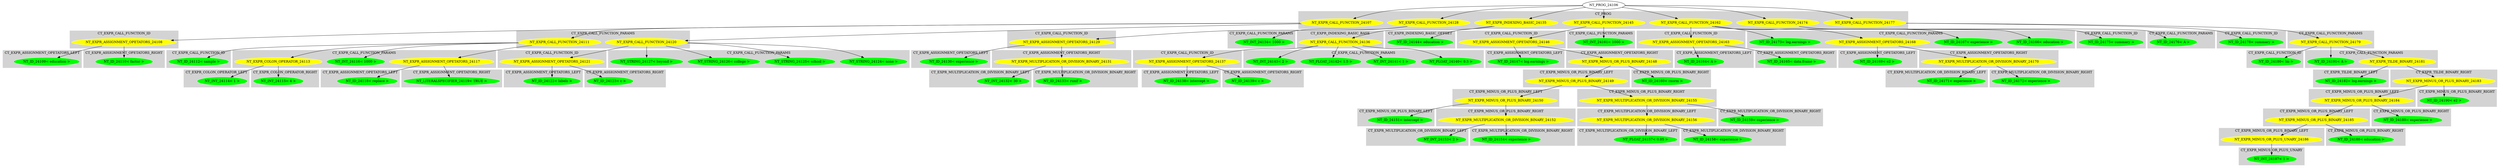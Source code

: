 digraph {

subgraph cluster0 {
 node [style=filled,color=white];
 style=filled;
 color=lightgrey;
 label = "CT_PROG";

"NT_EXPR_CALL_FUNCTION_24107"
 [fillcolor = yellow]
"NT_EXPR_CALL_FUNCTION_24128"
 [fillcolor = yellow]
"NT_EXPR_INDEXING_BASIC_24135"
 [fillcolor = yellow]
"NT_EXPR_CALL_FUNCTION_24145"
 [fillcolor = yellow]
"NT_EXPR_CALL_FUNCTION_24162"
 [fillcolor = yellow]
"NT_EXPR_CALL_FUNCTION_24174"
 [fillcolor = yellow]
"NT_EXPR_CALL_FUNCTION_24177"
 [fillcolor = yellow]
}
"NT_PROG_24106"->"NT_EXPR_CALL_FUNCTION_24107"
subgraph cluster1 {
 node [style=filled,color=white];
 style=filled;
 color=lightgrey;
 label = "CT_EXPR_CALL_FUNCTION_ID";

"NT_EXPR_ASSIGNMENT_OPETATORS_24108"
 [fillcolor = yellow]
}
subgraph cluster2 {
 node [style=filled,color=white];
 style=filled;
 color=lightgrey;
 label = "CT_EXPR_CALL_FUNCTION_PARAMS";

"NT_EXPR_CALL_FUNCTION_24111"
 [fillcolor = yellow]
"NT_EXPR_CALL_FUNCTION_24120"
 [fillcolor = yellow]
}
"NT_EXPR_CALL_FUNCTION_24107"->"NT_EXPR_ASSIGNMENT_OPETATORS_24108"
subgraph cluster3 {
 node [style=filled,color=white];
 style=filled;
 color=lightgrey;
 label = "CT_EXPR_ASSIGNMENT_OPETATORS_LEFT";

"NT_ID_24109< education >"
 [fillcolor = green]
}
subgraph cluster4 {
 node [style=filled,color=white];
 style=filled;
 color=lightgrey;
 label = "CT_EXPR_ASSIGNMENT_OPETATORS_RIGHT";

"NT_ID_24110< factor >"
 [fillcolor = green]
}
"NT_EXPR_ASSIGNMENT_OPETATORS_24108"->"NT_ID_24109< education >"
"NT_EXPR_ASSIGNMENT_OPETATORS_24108"->"NT_ID_24110< factor >"
"NT_EXPR_CALL_FUNCTION_24107"->"NT_EXPR_CALL_FUNCTION_24111"
subgraph cluster5 {
 node [style=filled,color=white];
 style=filled;
 color=lightgrey;
 label = "CT_EXPR_CALL_FUNCTION_ID";

"NT_ID_24112< sample >"
 [fillcolor = green]
}
subgraph cluster6 {
 node [style=filled,color=white];
 style=filled;
 color=lightgrey;
 label = "CT_EXPR_CALL_FUNCTION_PARAMS";

"NT_EXPR_COLON_OPERATOR_24113"
 [fillcolor = yellow]
"NT_INT_24116< 1000 >"
 [fillcolor = green]
"NT_EXPR_ASSIGNMENT_OPETATORS_24117"
 [fillcolor = yellow]
}
"NT_EXPR_CALL_FUNCTION_24111"->"NT_ID_24112< sample >"
"NT_EXPR_CALL_FUNCTION_24111"->"NT_EXPR_COLON_OPERATOR_24113"
subgraph cluster7 {
 node [style=filled,color=white];
 style=filled;
 color=lightgrey;
 label = "CT_EXPR_COLON_OPERATOR_LEFT";

"NT_INT_24114< 1 >"
 [fillcolor = green]
}
subgraph cluster8 {
 node [style=filled,color=white];
 style=filled;
 color=lightgrey;
 label = "CT_EXPR_COLON_OPERATOR_RIGHT";

"NT_INT_24115< 4 >"
 [fillcolor = green]
}
"NT_EXPR_COLON_OPERATOR_24113"->"NT_INT_24114< 1 >"
"NT_EXPR_COLON_OPERATOR_24113"->"NT_INT_24115< 4 >"
"NT_EXPR_CALL_FUNCTION_24111"->"NT_INT_24116< 1000 >"
"NT_EXPR_CALL_FUNCTION_24111"->"NT_EXPR_ASSIGNMENT_OPETATORS_24117"
subgraph cluster9 {
 node [style=filled,color=white];
 style=filled;
 color=lightgrey;
 label = "CT_EXPR_ASSIGNMENT_OPETATORS_LEFT";

"NT_ID_24118< replace >"
 [fillcolor = green]
}
subgraph cluster10 {
 node [style=filled,color=white];
 style=filled;
 color=lightgrey;
 label = "CT_EXPR_ASSIGNMENT_OPETATORS_RIGHT";

"NT_LITERALSPECIFIER_24119< TRUE >"
 [fillcolor = green]
}
"NT_EXPR_ASSIGNMENT_OPETATORS_24117"->"NT_ID_24118< replace >"
"NT_EXPR_ASSIGNMENT_OPETATORS_24117"->"NT_LITERALSPECIFIER_24119< TRUE >"
"NT_EXPR_CALL_FUNCTION_24107"->"NT_EXPR_CALL_FUNCTION_24120"
subgraph cluster11 {
 node [style=filled,color=white];
 style=filled;
 color=lightgrey;
 label = "CT_EXPR_CALL_FUNCTION_ID";

"NT_EXPR_ASSIGNMENT_OPETATORS_24121"
 [fillcolor = yellow]
}
subgraph cluster12 {
 node [style=filled,color=white];
 style=filled;
 color=lightgrey;
 label = "CT_EXPR_CALL_FUNCTION_PARAMS";

"NT_STRING_24124< none >"
 [fillcolor = green]
"NT_STRING_24125< school >"
 [fillcolor = green]
"NT_STRING_24126< college >"
 [fillcolor = green]
"NT_STRING_24127< beyond >"
 [fillcolor = green]
}
"NT_EXPR_CALL_FUNCTION_24120"->"NT_EXPR_ASSIGNMENT_OPETATORS_24121"
subgraph cluster13 {
 node [style=filled,color=white];
 style=filled;
 color=lightgrey;
 label = "CT_EXPR_ASSIGNMENT_OPETATORS_LEFT";

"NT_ID_24122< labels >"
 [fillcolor = green]
}
subgraph cluster14 {
 node [style=filled,color=white];
 style=filled;
 color=lightgrey;
 label = "CT_EXPR_ASSIGNMENT_OPETATORS_RIGHT";

"NT_ID_24123< c >"
 [fillcolor = green]
}
"NT_EXPR_ASSIGNMENT_OPETATORS_24121"->"NT_ID_24122< labels >"
"NT_EXPR_ASSIGNMENT_OPETATORS_24121"->"NT_ID_24123< c >"
"NT_EXPR_CALL_FUNCTION_24120"->"NT_STRING_24124< none >"
"NT_EXPR_CALL_FUNCTION_24120"->"NT_STRING_24125< school >"
"NT_EXPR_CALL_FUNCTION_24120"->"NT_STRING_24126< college >"
"NT_EXPR_CALL_FUNCTION_24120"->"NT_STRING_24127< beyond >"
"NT_PROG_24106"->"NT_EXPR_CALL_FUNCTION_24128"
subgraph cluster15 {
 node [style=filled,color=white];
 style=filled;
 color=lightgrey;
 label = "CT_EXPR_CALL_FUNCTION_ID";

"NT_EXPR_ASSIGNMENT_OPETATORS_24129"
 [fillcolor = yellow]
}
subgraph cluster16 {
 node [style=filled,color=white];
 style=filled;
 color=lightgrey;
 label = "CT_EXPR_CALL_FUNCTION_PARAMS";

"NT_INT_24134< 1000 >"
 [fillcolor = green]
}
"NT_EXPR_CALL_FUNCTION_24128"->"NT_EXPR_ASSIGNMENT_OPETATORS_24129"
subgraph cluster17 {
 node [style=filled,color=white];
 style=filled;
 color=lightgrey;
 label = "CT_EXPR_ASSIGNMENT_OPETATORS_LEFT";

"NT_ID_24130< experience >"
 [fillcolor = green]
}
subgraph cluster18 {
 node [style=filled,color=white];
 style=filled;
 color=lightgrey;
 label = "CT_EXPR_ASSIGNMENT_OPETATORS_RIGHT";

"NT_EXPR_MULTIPLICATION_OR_DIVISION_BINARY_24131"
 [fillcolor = yellow]
}
"NT_EXPR_ASSIGNMENT_OPETATORS_24129"->"NT_ID_24130< experience >"
"NT_EXPR_ASSIGNMENT_OPETATORS_24129"->"NT_EXPR_MULTIPLICATION_OR_DIVISION_BINARY_24131"
subgraph cluster19 {
 node [style=filled,color=white];
 style=filled;
 color=lightgrey;
 label = "CT_EXPR_MULTIPLICATION_OR_DIVISION_BINARY_LEFT";

"NT_INT_24132< 30 >"
 [fillcolor = green]
}
subgraph cluster20 {
 node [style=filled,color=white];
 style=filled;
 color=lightgrey;
 label = "CT_EXPR_MULTIPLICATION_OR_DIVISION_BINARY_RIGHT";

"NT_ID_24133< runif >"
 [fillcolor = green]
}
"NT_EXPR_MULTIPLICATION_OR_DIVISION_BINARY_24131"->"NT_INT_24132< 30 >"
"NT_EXPR_MULTIPLICATION_OR_DIVISION_BINARY_24131"->"NT_ID_24133< runif >"
"NT_EXPR_CALL_FUNCTION_24128"->"NT_INT_24134< 1000 >"
"NT_PROG_24106"->"NT_EXPR_INDEXING_BASIC_24135"
subgraph cluster21 {
 node [style=filled,color=white];
 style=filled;
 color=lightgrey;
 label = "CT_EXPR_INDEXING_BASIC_BASE";

"NT_EXPR_CALL_FUNCTION_24136"
 [fillcolor = yellow]}
subgraph cluster22 {
 node [style=filled,color=white];
 style=filled;
 color=lightgrey;
 label = "CT_EXPR_INDEXING_BASIC_OFFSET";

"NT_ID_24144< education >"
 [fillcolor = green]}
"NT_EXPR_INDEXING_BASIC_24135"->"NT_EXPR_CALL_FUNCTION_24136"
subgraph cluster23 {
 node [style=filled,color=white];
 style=filled;
 color=lightgrey;
 label = "CT_EXPR_CALL_FUNCTION_ID";

"NT_EXPR_ASSIGNMENT_OPETATORS_24137"
 [fillcolor = yellow]
}
subgraph cluster24 {
 node [style=filled,color=white];
 style=filled;
 color=lightgrey;
 label = "CT_EXPR_CALL_FUNCTION_PARAMS";

"NT_FLOAT_24140< 0.5 >"
 [fillcolor = green]
"NT_INT_24141< 1 >"
 [fillcolor = green]
"NT_FLOAT_24142< 1.5 >"
 [fillcolor = green]
"NT_INT_24143< 2 >"
 [fillcolor = green]
}
"NT_EXPR_CALL_FUNCTION_24136"->"NT_EXPR_ASSIGNMENT_OPETATORS_24137"
subgraph cluster25 {
 node [style=filled,color=white];
 style=filled;
 color=lightgrey;
 label = "CT_EXPR_ASSIGNMENT_OPETATORS_LEFT";

"NT_ID_24138< intercept >"
 [fillcolor = green]
}
subgraph cluster26 {
 node [style=filled,color=white];
 style=filled;
 color=lightgrey;
 label = "CT_EXPR_ASSIGNMENT_OPETATORS_RIGHT";

"NT_ID_24139< c >"
 [fillcolor = green]
}
"NT_EXPR_ASSIGNMENT_OPETATORS_24137"->"NT_ID_24138< intercept >"
"NT_EXPR_ASSIGNMENT_OPETATORS_24137"->"NT_ID_24139< c >"
"NT_EXPR_CALL_FUNCTION_24136"->"NT_FLOAT_24140< 0.5 >"
"NT_EXPR_CALL_FUNCTION_24136"->"NT_INT_24141< 1 >"
"NT_EXPR_CALL_FUNCTION_24136"->"NT_FLOAT_24142< 1.5 >"
"NT_EXPR_CALL_FUNCTION_24136"->"NT_INT_24143< 2 >"
"NT_EXPR_INDEXING_BASIC_24135"->"NT_ID_24144< education >"
"NT_PROG_24106"->"NT_EXPR_CALL_FUNCTION_24145"
subgraph cluster27 {
 node [style=filled,color=white];
 style=filled;
 color=lightgrey;
 label = "CT_EXPR_CALL_FUNCTION_ID";

"NT_EXPR_ASSIGNMENT_OPETATORS_24146"
 [fillcolor = yellow]
}
subgraph cluster28 {
 node [style=filled,color=white];
 style=filled;
 color=lightgrey;
 label = "CT_EXPR_CALL_FUNCTION_PARAMS";

"NT_INT_24161< 1000 >"
 [fillcolor = green]
}
"NT_EXPR_CALL_FUNCTION_24145"->"NT_EXPR_ASSIGNMENT_OPETATORS_24146"
subgraph cluster29 {
 node [style=filled,color=white];
 style=filled;
 color=lightgrey;
 label = "CT_EXPR_ASSIGNMENT_OPETATORS_LEFT";

"NT_ID_24147< log.earnings >"
 [fillcolor = green]
}
subgraph cluster30 {
 node [style=filled,color=white];
 style=filled;
 color=lightgrey;
 label = "CT_EXPR_ASSIGNMENT_OPETATORS_RIGHT";

"NT_EXPR_MINUS_OR_PLUS_BINARY_24148"
 [fillcolor = yellow]
}
"NT_EXPR_ASSIGNMENT_OPETATORS_24146"->"NT_ID_24147< log.earnings >"
"NT_EXPR_ASSIGNMENT_OPETATORS_24146"->"NT_EXPR_MINUS_OR_PLUS_BINARY_24148"
subgraph cluster31 {
 node [style=filled,color=white];
 style=filled;
 color=lightgrey;
 label = "CT_EXPR_MINUS_OR_PLUS_BINARY_LEFT";

"NT_EXPR_MINUS_OR_PLUS_BINARY_24149"
 [fillcolor = yellow]
}
subgraph cluster32 {
 node [style=filled,color=white];
 style=filled;
 color=lightgrey;
 label = "CT_EXPR_MINUS_OR_PLUS_BINARY_RIGHT";

"NT_ID_24160< rnorm >"
 [fillcolor = green]
}
"NT_EXPR_MINUS_OR_PLUS_BINARY_24148"->"NT_EXPR_MINUS_OR_PLUS_BINARY_24149"
subgraph cluster33 {
 node [style=filled,color=white];
 style=filled;
 color=lightgrey;
 label = "CT_EXPR_MINUS_OR_PLUS_BINARY_LEFT";

"NT_EXPR_MINUS_OR_PLUS_BINARY_24150"
 [fillcolor = yellow]
}
subgraph cluster34 {
 node [style=filled,color=white];
 style=filled;
 color=lightgrey;
 label = "CT_EXPR_MINUS_OR_PLUS_BINARY_RIGHT";

"NT_EXPR_MULTIPLICATION_OR_DIVISION_BINARY_24155"
 [fillcolor = yellow]
}
"NT_EXPR_MINUS_OR_PLUS_BINARY_24149"->"NT_EXPR_MINUS_OR_PLUS_BINARY_24150"
subgraph cluster35 {
 node [style=filled,color=white];
 style=filled;
 color=lightgrey;
 label = "CT_EXPR_MINUS_OR_PLUS_BINARY_LEFT";

"NT_ID_24151< intercept >"
 [fillcolor = green]
}
subgraph cluster36 {
 node [style=filled,color=white];
 style=filled;
 color=lightgrey;
 label = "CT_EXPR_MINUS_OR_PLUS_BINARY_RIGHT";

"NT_EXPR_MULTIPLICATION_OR_DIVISION_BINARY_24152"
 [fillcolor = yellow]
}
"NT_EXPR_MINUS_OR_PLUS_BINARY_24150"->"NT_ID_24151< intercept >"
"NT_EXPR_MINUS_OR_PLUS_BINARY_24150"->"NT_EXPR_MULTIPLICATION_OR_DIVISION_BINARY_24152"
subgraph cluster37 {
 node [style=filled,color=white];
 style=filled;
 color=lightgrey;
 label = "CT_EXPR_MULTIPLICATION_OR_DIVISION_BINARY_LEFT";

"NT_INT_24153< 2 >"
 [fillcolor = green]
}
subgraph cluster38 {
 node [style=filled,color=white];
 style=filled;
 color=lightgrey;
 label = "CT_EXPR_MULTIPLICATION_OR_DIVISION_BINARY_RIGHT";

"NT_ID_24154< experience >"
 [fillcolor = green]
}
"NT_EXPR_MULTIPLICATION_OR_DIVISION_BINARY_24152"->"NT_INT_24153< 2 >"
"NT_EXPR_MULTIPLICATION_OR_DIVISION_BINARY_24152"->"NT_ID_24154< experience >"
"NT_EXPR_MINUS_OR_PLUS_BINARY_24149"->"NT_EXPR_MULTIPLICATION_OR_DIVISION_BINARY_24155"
subgraph cluster39 {
 node [style=filled,color=white];
 style=filled;
 color=lightgrey;
 label = "CT_EXPR_MULTIPLICATION_OR_DIVISION_BINARY_LEFT";

"NT_EXPR_MULTIPLICATION_OR_DIVISION_BINARY_24156"
 [fillcolor = yellow]
}
subgraph cluster40 {
 node [style=filled,color=white];
 style=filled;
 color=lightgrey;
 label = "CT_EXPR_MULTIPLICATION_OR_DIVISION_BINARY_RIGHT";

"NT_ID_24159< experience >"
 [fillcolor = green]
}
"NT_EXPR_MULTIPLICATION_OR_DIVISION_BINARY_24155"->"NT_EXPR_MULTIPLICATION_OR_DIVISION_BINARY_24156"
subgraph cluster41 {
 node [style=filled,color=white];
 style=filled;
 color=lightgrey;
 label = "CT_EXPR_MULTIPLICATION_OR_DIVISION_BINARY_LEFT";

"NT_FLOAT_24157< 0.05 >"
 [fillcolor = green]
}
subgraph cluster42 {
 node [style=filled,color=white];
 style=filled;
 color=lightgrey;
 label = "CT_EXPR_MULTIPLICATION_OR_DIVISION_BINARY_RIGHT";

"NT_ID_24158< experience >"
 [fillcolor = green]
}
"NT_EXPR_MULTIPLICATION_OR_DIVISION_BINARY_24156"->"NT_FLOAT_24157< 0.05 >"
"NT_EXPR_MULTIPLICATION_OR_DIVISION_BINARY_24156"->"NT_ID_24158< experience >"
"NT_EXPR_MULTIPLICATION_OR_DIVISION_BINARY_24155"->"NT_ID_24159< experience >"
"NT_EXPR_MINUS_OR_PLUS_BINARY_24148"->"NT_ID_24160< rnorm >"
"NT_EXPR_CALL_FUNCTION_24145"->"NT_INT_24161< 1000 >"
"NT_PROG_24106"->"NT_EXPR_CALL_FUNCTION_24162"
subgraph cluster43 {
 node [style=filled,color=white];
 style=filled;
 color=lightgrey;
 label = "CT_EXPR_CALL_FUNCTION_ID";

"NT_EXPR_ASSIGNMENT_OPETATORS_24163"
 [fillcolor = yellow]
}
subgraph cluster44 {
 node [style=filled,color=white];
 style=filled;
 color=lightgrey;
 label = "CT_EXPR_CALL_FUNCTION_PARAMS";

"NT_ID_24166< education >"
 [fillcolor = green]
"NT_ID_24167< experience >"
 [fillcolor = green]
"NT_EXPR_ASSIGNMENT_OPETATORS_24168"
 [fillcolor = yellow]
"NT_ID_24173< log.earnings >"
 [fillcolor = green]
}
"NT_EXPR_CALL_FUNCTION_24162"->"NT_EXPR_ASSIGNMENT_OPETATORS_24163"
subgraph cluster45 {
 node [style=filled,color=white];
 style=filled;
 color=lightgrey;
 label = "CT_EXPR_ASSIGNMENT_OPETATORS_LEFT";

"NT_ID_24164< A >"
 [fillcolor = green]
}
subgraph cluster46 {
 node [style=filled,color=white];
 style=filled;
 color=lightgrey;
 label = "CT_EXPR_ASSIGNMENT_OPETATORS_RIGHT";

"NT_ID_24165< data.frame >"
 [fillcolor = green]
}
"NT_EXPR_ASSIGNMENT_OPETATORS_24163"->"NT_ID_24164< A >"
"NT_EXPR_ASSIGNMENT_OPETATORS_24163"->"NT_ID_24165< data.frame >"
"NT_EXPR_CALL_FUNCTION_24162"->"NT_ID_24166< education >"
"NT_EXPR_CALL_FUNCTION_24162"->"NT_ID_24167< experience >"
"NT_EXPR_CALL_FUNCTION_24162"->"NT_EXPR_ASSIGNMENT_OPETATORS_24168"
subgraph cluster47 {
 node [style=filled,color=white];
 style=filled;
 color=lightgrey;
 label = "CT_EXPR_ASSIGNMENT_OPETATORS_LEFT";

"NT_ID_24169< e2 >"
 [fillcolor = green]
}
subgraph cluster48 {
 node [style=filled,color=white];
 style=filled;
 color=lightgrey;
 label = "CT_EXPR_ASSIGNMENT_OPETATORS_RIGHT";

"NT_EXPR_MULTIPLICATION_OR_DIVISION_BINARY_24170"
 [fillcolor = yellow]
}
"NT_EXPR_ASSIGNMENT_OPETATORS_24168"->"NT_ID_24169< e2 >"
"NT_EXPR_ASSIGNMENT_OPETATORS_24168"->"NT_EXPR_MULTIPLICATION_OR_DIVISION_BINARY_24170"
subgraph cluster49 {
 node [style=filled,color=white];
 style=filled;
 color=lightgrey;
 label = "CT_EXPR_MULTIPLICATION_OR_DIVISION_BINARY_LEFT";

"NT_ID_24171< experience >"
 [fillcolor = green]
}
subgraph cluster50 {
 node [style=filled,color=white];
 style=filled;
 color=lightgrey;
 label = "CT_EXPR_MULTIPLICATION_OR_DIVISION_BINARY_RIGHT";

"NT_ID_24172< experience >"
 [fillcolor = green]
}
"NT_EXPR_MULTIPLICATION_OR_DIVISION_BINARY_24170"->"NT_ID_24171< experience >"
"NT_EXPR_MULTIPLICATION_OR_DIVISION_BINARY_24170"->"NT_ID_24172< experience >"
"NT_EXPR_CALL_FUNCTION_24162"->"NT_ID_24173< log.earnings >"
"NT_PROG_24106"->"NT_EXPR_CALL_FUNCTION_24174"
subgraph cluster51 {
 node [style=filled,color=white];
 style=filled;
 color=lightgrey;
 label = "CT_EXPR_CALL_FUNCTION_ID";

"NT_ID_24175< summary >"
 [fillcolor = green]
}
subgraph cluster52 {
 node [style=filled,color=white];
 style=filled;
 color=lightgrey;
 label = "CT_EXPR_CALL_FUNCTION_PARAMS";

"NT_ID_24176< A >"
 [fillcolor = green]
}
"NT_EXPR_CALL_FUNCTION_24174"->"NT_ID_24175< summary >"
"NT_EXPR_CALL_FUNCTION_24174"->"NT_ID_24176< A >"
"NT_PROG_24106"->"NT_EXPR_CALL_FUNCTION_24177"
subgraph cluster53 {
 node [style=filled,color=white];
 style=filled;
 color=lightgrey;
 label = "CT_EXPR_CALL_FUNCTION_ID";

"NT_ID_24178< summary >"
 [fillcolor = green]
}
subgraph cluster54 {
 node [style=filled,color=white];
 style=filled;
 color=lightgrey;
 label = "CT_EXPR_CALL_FUNCTION_PARAMS";

"NT_EXPR_CALL_FUNCTION_24179"
 [fillcolor = yellow]
}
"NT_EXPR_CALL_FUNCTION_24177"->"NT_ID_24178< summary >"
"NT_EXPR_CALL_FUNCTION_24177"->"NT_EXPR_CALL_FUNCTION_24179"
subgraph cluster55 {
 node [style=filled,color=white];
 style=filled;
 color=lightgrey;
 label = "CT_EXPR_CALL_FUNCTION_ID";

"NT_ID_24180< lm >"
 [fillcolor = green]
}
subgraph cluster56 {
 node [style=filled,color=white];
 style=filled;
 color=lightgrey;
 label = "CT_EXPR_CALL_FUNCTION_PARAMS";

"NT_EXPR_TILDE_BINARY_24181"
 [fillcolor = yellow]
"NT_ID_24191< A >"
 [fillcolor = green]
}
"NT_EXPR_CALL_FUNCTION_24179"->"NT_ID_24180< lm >"
"NT_EXPR_CALL_FUNCTION_24179"->"NT_EXPR_TILDE_BINARY_24181"
subgraph cluster57 {
 node [style=filled,color=white];
 style=filled;
 color=lightgrey;
 label = "CT_EXPR_TILDE_BINARY_LEFT";

"NT_ID_24182< log.earnings >"
 [fillcolor = green]
}
subgraph cluster58 {
 node [style=filled,color=white];
 style=filled;
 color=lightgrey;
 label = "CT_EXPR_TILDE_BINARY_RIGHT";

"NT_EXPR_MINUS_OR_PLUS_BINARY_24183"
 [fillcolor = yellow]
}
"NT_EXPR_TILDE_BINARY_24181"->"NT_ID_24182< log.earnings >"
"NT_EXPR_TILDE_BINARY_24181"->"NT_EXPR_MINUS_OR_PLUS_BINARY_24183"
subgraph cluster59 {
 node [style=filled,color=white];
 style=filled;
 color=lightgrey;
 label = "CT_EXPR_MINUS_OR_PLUS_BINARY_LEFT";

"NT_EXPR_MINUS_OR_PLUS_BINARY_24184"
 [fillcolor = yellow]
}
subgraph cluster60 {
 node [style=filled,color=white];
 style=filled;
 color=lightgrey;
 label = "CT_EXPR_MINUS_OR_PLUS_BINARY_RIGHT";

"NT_ID_24190< e2 >"
 [fillcolor = green]
}
"NT_EXPR_MINUS_OR_PLUS_BINARY_24183"->"NT_EXPR_MINUS_OR_PLUS_BINARY_24184"
subgraph cluster61 {
 node [style=filled,color=white];
 style=filled;
 color=lightgrey;
 label = "CT_EXPR_MINUS_OR_PLUS_BINARY_LEFT";

"NT_EXPR_MINUS_OR_PLUS_BINARY_24185"
 [fillcolor = yellow]
}
subgraph cluster62 {
 node [style=filled,color=white];
 style=filled;
 color=lightgrey;
 label = "CT_EXPR_MINUS_OR_PLUS_BINARY_RIGHT";

"NT_ID_24189< experience >"
 [fillcolor = green]
}
"NT_EXPR_MINUS_OR_PLUS_BINARY_24184"->"NT_EXPR_MINUS_OR_PLUS_BINARY_24185"
subgraph cluster63 {
 node [style=filled,color=white];
 style=filled;
 color=lightgrey;
 label = "CT_EXPR_MINUS_OR_PLUS_BINARY_LEFT";

"NT_EXPR_MINUS_OR_PLUS_UNARY_24186"
 [fillcolor = yellow]
}
subgraph cluster64 {
 node [style=filled,color=white];
 style=filled;
 color=lightgrey;
 label = "CT_EXPR_MINUS_OR_PLUS_BINARY_RIGHT";

"NT_ID_24188< education >"
 [fillcolor = green]
}
"NT_EXPR_MINUS_OR_PLUS_BINARY_24185"->"NT_EXPR_MINUS_OR_PLUS_UNARY_24186"
subgraph cluster65 {
 node [style=filled,color=white];
 style=filled;
 color=lightgrey;
 label = "CT_EXPR_MINUS_OR_PLUS_UNARY";

"NT_INT_24187< 1 >"
 [fillcolor = green]
}
"NT_EXPR_MINUS_OR_PLUS_UNARY_24186"->"NT_INT_24187< 1 >"
"NT_EXPR_MINUS_OR_PLUS_BINARY_24185"->"NT_ID_24188< education >"
"NT_EXPR_MINUS_OR_PLUS_BINARY_24184"->"NT_ID_24189< experience >"
"NT_EXPR_MINUS_OR_PLUS_BINARY_24183"->"NT_ID_24190< e2 >"
"NT_EXPR_CALL_FUNCTION_24179"->"NT_ID_24191< A >"
}
